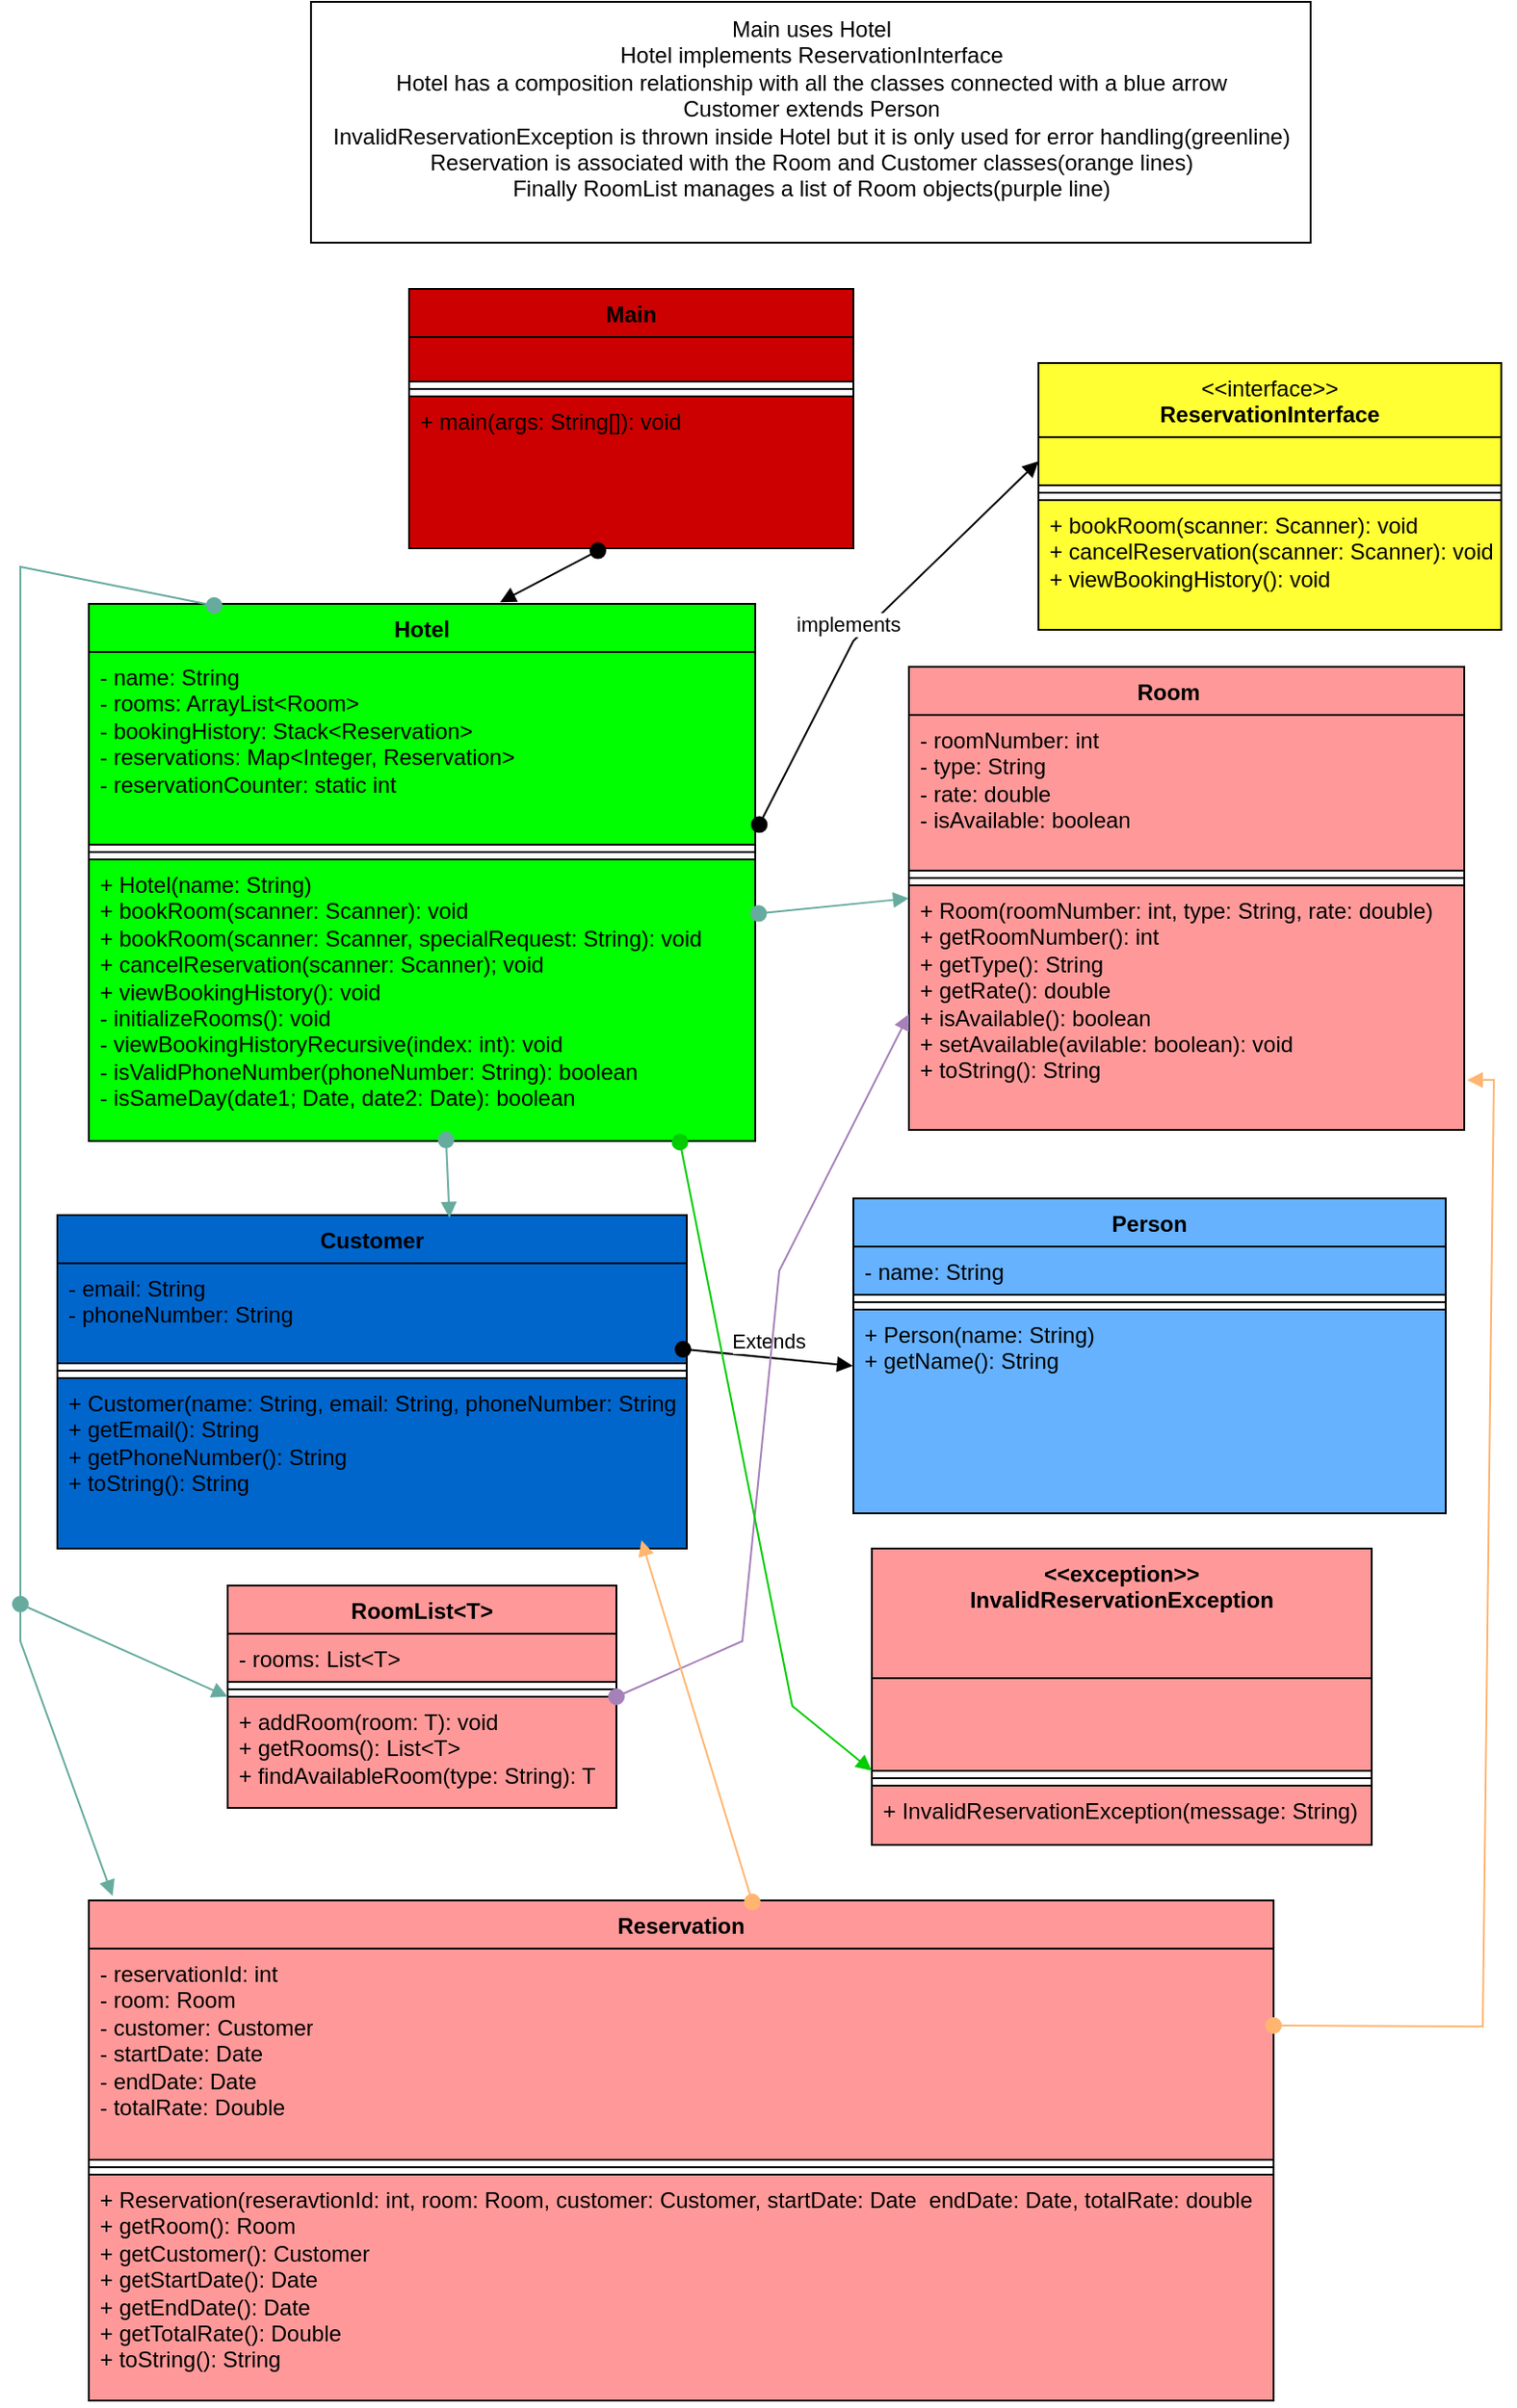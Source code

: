 <mxfile version="24.6.4" type="github">
  <diagram id="C5RBs43oDa-KdzZeNtuy" name="Page-1">
    <mxGraphModel dx="2240" dy="2021" grid="1" gridSize="10" guides="1" tooltips="1" connect="1" arrows="1" fold="1" page="1" pageScale="1" pageWidth="827" pageHeight="1169" math="0" shadow="0">
      <root>
        <mxCell id="WIyWlLk6GJQsqaUBKTNV-0" />
        <mxCell id="WIyWlLk6GJQsqaUBKTNV-1" parent="WIyWlLk6GJQsqaUBKTNV-0" />
        <mxCell id="qJrFEpBAi07v0wmJlHiW-1" value="" style="endArrow=none;html=1;rounded=0;fillColor=#FF9999;" parent="WIyWlLk6GJQsqaUBKTNV-1" edge="1">
          <mxGeometry width="50" height="50" relative="1" as="geometry">
            <mxPoint x="30" y="170" as="sourcePoint" />
            <mxPoint x="30" y="170" as="targetPoint" />
          </mxGeometry>
        </mxCell>
        <mxCell id="qJrFEpBAi07v0wmJlHiW-3" value="Hotel" style="swimlane;fontStyle=1;align=center;verticalAlign=top;childLayout=stackLayout;horizontal=1;startSize=26;horizontalStack=0;resizeParent=1;resizeParentMax=0;resizeLast=0;collapsible=1;marginBottom=0;whiteSpace=wrap;html=1;fillColor=#00FF00;strokeColor=#000000;" parent="WIyWlLk6GJQsqaUBKTNV-1" vertex="1">
          <mxGeometry x="50" y="185" width="360" height="290" as="geometry" />
        </mxCell>
        <mxCell id="qJrFEpBAi07v0wmJlHiW-4" value="- name: String&lt;div&gt;- rooms: ArrayList&amp;lt;Room&amp;gt;&lt;/div&gt;&lt;div&gt;- bookingHistory: Stack&amp;lt;Reservation&amp;gt;&lt;/div&gt;&lt;div&gt;- reservations: Map&amp;lt;Integer, Reservation&amp;gt;&amp;nbsp;&lt;/div&gt;&lt;div&gt;- reservationCounter: static int&lt;/div&gt;" style="text;strokeColor=#000000;fillColor=#00FF00;align=left;verticalAlign=top;spacingLeft=4;spacingRight=4;overflow=hidden;rotatable=0;points=[[0,0.5],[1,0.5]];portConstraint=eastwest;whiteSpace=wrap;html=1;" parent="qJrFEpBAi07v0wmJlHiW-3" vertex="1">
          <mxGeometry y="26" width="360" height="104" as="geometry" />
        </mxCell>
        <mxCell id="qJrFEpBAi07v0wmJlHiW-5" value="" style="line;strokeWidth=1;fillColor=#00FF00;align=left;verticalAlign=middle;spacingTop=-1;spacingLeft=3;spacingRight=3;rotatable=0;labelPosition=right;points=[];portConstraint=eastwest;strokeColor=#000000;" parent="qJrFEpBAi07v0wmJlHiW-3" vertex="1">
          <mxGeometry y="130" width="360" height="8" as="geometry" />
        </mxCell>
        <mxCell id="qJrFEpBAi07v0wmJlHiW-6" value="+ Hotel(name: String)&lt;div&gt;+ bookRoom(scanner: Scanner): void&lt;/div&gt;&lt;div&gt;+ bookRoom(scanner: Scanner, specialRequest: String): void&lt;/div&gt;&lt;div&gt;+ cancelReservation(scanner: Scanner); void&lt;/div&gt;&lt;div&gt;+ viewBookingHistory(): void&lt;/div&gt;&lt;div&gt;- initializeRooms(): void&lt;br&gt;&lt;/div&gt;&lt;div&gt;- viewBookingHistoryRecursive(index: int): void&lt;/div&gt;&lt;div&gt;- isValidPhoneNumber(phoneNumber: String): boolean&lt;/div&gt;&lt;div&gt;- isSameDay(date1; Date, date2: Date): boolean&lt;/div&gt;&lt;div&gt;&lt;br&gt;&lt;/div&gt;" style="text;strokeColor=#000000;fillColor=#00FF00;align=left;verticalAlign=top;spacingLeft=4;spacingRight=4;overflow=hidden;rotatable=0;points=[[0,0.5],[1,0.5]];portConstraint=eastwest;whiteSpace=wrap;html=1;" parent="qJrFEpBAi07v0wmJlHiW-3" vertex="1">
          <mxGeometry y="138" width="360" height="152" as="geometry" />
        </mxCell>
        <mxCell id="qJrFEpBAi07v0wmJlHiW-15" value="Room&lt;span style=&quot;white-space: pre;&quot;&gt;&#x9;&lt;/span&gt;" style="swimlane;fontStyle=1;align=center;verticalAlign=top;childLayout=stackLayout;horizontal=1;startSize=26;horizontalStack=0;resizeParent=1;resizeParentMax=0;resizeLast=0;collapsible=1;marginBottom=0;whiteSpace=wrap;html=1;fillColor=#FF9999;strokeColor=#000000;" parent="WIyWlLk6GJQsqaUBKTNV-1" vertex="1">
          <mxGeometry x="493" y="219" width="300" height="250" as="geometry" />
        </mxCell>
        <mxCell id="qJrFEpBAi07v0wmJlHiW-16" value="- roomNumber: int&lt;div&gt;- type: String&lt;/div&gt;&lt;div&gt;- rate: double&lt;/div&gt;&lt;div&gt;- isAvailable: boolean&lt;/div&gt;" style="text;strokeColor=#000000;fillColor=#FF9999;align=left;verticalAlign=top;spacingLeft=4;spacingRight=4;overflow=hidden;rotatable=0;points=[[0,0.5],[1,0.5]];portConstraint=eastwest;whiteSpace=wrap;html=1;" parent="qJrFEpBAi07v0wmJlHiW-15" vertex="1">
          <mxGeometry y="26" width="300" height="84" as="geometry" />
        </mxCell>
        <mxCell id="qJrFEpBAi07v0wmJlHiW-17" value="" style="line;strokeWidth=1;fillColor=#FF9999;align=left;verticalAlign=middle;spacingTop=-1;spacingLeft=3;spacingRight=3;rotatable=0;labelPosition=right;points=[];portConstraint=eastwest;strokeColor=#000000;" parent="qJrFEpBAi07v0wmJlHiW-15" vertex="1">
          <mxGeometry y="110" width="300" height="8" as="geometry" />
        </mxCell>
        <mxCell id="qJrFEpBAi07v0wmJlHiW-18" value="+ Room(roomNumber: int, type: String, rate: double)&lt;div&gt;+ getRoomNumber(): int&lt;/div&gt;&lt;div&gt;+ getType(): String&lt;/div&gt;&lt;div&gt;+ getRate(): double&lt;/div&gt;&lt;div&gt;+ isAvailable(): boolean&lt;/div&gt;&lt;div&gt;+ setAvailable(avilable: boolean): void&lt;/div&gt;&lt;div&gt;+ toString(): String&lt;/div&gt;" style="text;strokeColor=#000000;fillColor=#FF9999;align=left;verticalAlign=top;spacingLeft=4;spacingRight=4;overflow=hidden;rotatable=0;points=[[0,0.5],[1,0.5]];portConstraint=eastwest;whiteSpace=wrap;html=1;" parent="qJrFEpBAi07v0wmJlHiW-15" vertex="1">
          <mxGeometry y="118" width="300" height="132" as="geometry" />
        </mxCell>
        <mxCell id="qJrFEpBAi07v0wmJlHiW-19" value="Reservation" style="swimlane;fontStyle=1;align=center;verticalAlign=top;childLayout=stackLayout;horizontal=1;startSize=26;horizontalStack=0;resizeParent=1;resizeParentMax=0;resizeLast=0;collapsible=1;marginBottom=0;whiteSpace=wrap;html=1;fillColor=#FF9999;strokeColor=#000000;" parent="WIyWlLk6GJQsqaUBKTNV-1" vertex="1">
          <mxGeometry x="50" y="885" width="640" height="270" as="geometry" />
        </mxCell>
        <mxCell id="qJrFEpBAi07v0wmJlHiW-20" value="- reservationId: int&lt;div&gt;- room: Room&lt;/div&gt;&lt;div&gt;- customer: Customer&lt;/div&gt;&lt;div&gt;- startDate: Date&lt;/div&gt;&lt;div&gt;- endDate: Date&lt;/div&gt;&lt;div&gt;- totalRate: Double&amp;nbsp;&lt;/div&gt;&lt;div&gt;&lt;br&gt;&lt;/div&gt;" style="text;strokeColor=#000000;fillColor=#FF9999;align=left;verticalAlign=top;spacingLeft=4;spacingRight=4;overflow=hidden;rotatable=0;points=[[0,0.5],[1,0.5]];portConstraint=eastwest;whiteSpace=wrap;html=1;" parent="qJrFEpBAi07v0wmJlHiW-19" vertex="1">
          <mxGeometry y="26" width="640" height="114" as="geometry" />
        </mxCell>
        <mxCell id="qJrFEpBAi07v0wmJlHiW-21" value="" style="line;strokeWidth=1;fillColor=#FF9999;align=left;verticalAlign=middle;spacingTop=-1;spacingLeft=3;spacingRight=3;rotatable=0;labelPosition=right;points=[];portConstraint=eastwest;strokeColor=#000000;" parent="qJrFEpBAi07v0wmJlHiW-19" vertex="1">
          <mxGeometry y="140" width="640" height="8" as="geometry" />
        </mxCell>
        <mxCell id="qJrFEpBAi07v0wmJlHiW-22" value="+ Reservation(reseravtionId: int, room: Room, customer: Customer, startDate: Date&amp;nbsp; endDate: Date, totalRate: double&lt;div&gt;+ getRoom(): Room&lt;/div&gt;&lt;div&gt;+ getCustomer(): Customer&lt;/div&gt;&lt;div&gt;+ getStartDate(): Date&lt;/div&gt;&lt;div&gt;+ getEndDate(): Date&lt;/div&gt;&lt;div&gt;+ getTotalRate(): Double&lt;/div&gt;&lt;div&gt;+ toString(): String&lt;/div&gt;" style="text;strokeColor=#000000;fillColor=#FF9999;align=left;verticalAlign=top;spacingLeft=4;spacingRight=4;overflow=hidden;rotatable=0;points=[[0,0.5],[1,0.5]];portConstraint=eastwest;whiteSpace=wrap;html=1;" parent="qJrFEpBAi07v0wmJlHiW-19" vertex="1">
          <mxGeometry y="148" width="640" height="122" as="geometry" />
        </mxCell>
        <mxCell id="qJrFEpBAi07v0wmJlHiW-23" value="Customer" style="swimlane;fontStyle=1;align=center;verticalAlign=top;childLayout=stackLayout;horizontal=1;startSize=26;horizontalStack=0;resizeParent=1;resizeParentMax=0;resizeLast=0;collapsible=1;marginBottom=0;whiteSpace=wrap;html=1;fillColor=#0066CC;strokeColor=#000000;" parent="WIyWlLk6GJQsqaUBKTNV-1" vertex="1">
          <mxGeometry x="33" y="515" width="340" height="180" as="geometry" />
        </mxCell>
        <mxCell id="qJrFEpBAi07v0wmJlHiW-24" value="- email: String&lt;div&gt;- phoneNumber: String&lt;/div&gt;" style="text;strokeColor=#000000;fillColor=#0066CC;align=left;verticalAlign=top;spacingLeft=4;spacingRight=4;overflow=hidden;rotatable=0;points=[[0,0.5],[1,0.5]];portConstraint=eastwest;whiteSpace=wrap;html=1;" parent="qJrFEpBAi07v0wmJlHiW-23" vertex="1">
          <mxGeometry y="26" width="340" height="54" as="geometry" />
        </mxCell>
        <mxCell id="qJrFEpBAi07v0wmJlHiW-25" value="" style="line;strokeWidth=1;fillColor=#0066CC;align=left;verticalAlign=middle;spacingTop=-1;spacingLeft=3;spacingRight=3;rotatable=0;labelPosition=right;points=[];portConstraint=eastwest;strokeColor=#000000;" parent="qJrFEpBAi07v0wmJlHiW-23" vertex="1">
          <mxGeometry y="80" width="340" height="8" as="geometry" />
        </mxCell>
        <mxCell id="qJrFEpBAi07v0wmJlHiW-26" value="+ Customer(name: String, email: String, phoneNumber: String&lt;div&gt;+ getEmail(): String&lt;/div&gt;&lt;div&gt;+ getPhoneNumber(): String&amp;nbsp;&lt;/div&gt;&lt;div&gt;+ toString(): String&lt;br&gt;&lt;/div&gt;" style="text;strokeColor=#000000;fillColor=#0066CC;align=left;verticalAlign=top;spacingLeft=4;spacingRight=4;overflow=hidden;rotatable=0;points=[[0,0.5],[1,0.5]];portConstraint=eastwest;whiteSpace=wrap;html=1;" parent="qJrFEpBAi07v0wmJlHiW-23" vertex="1">
          <mxGeometry y="88" width="340" height="92" as="geometry" />
        </mxCell>
        <mxCell id="qJrFEpBAi07v0wmJlHiW-31" value="&lt;div&gt;&lt;span style=&quot;font-weight: 400; text-align: left;&quot;&gt;&amp;lt;&amp;lt;interface&amp;gt;&amp;gt;&lt;/span&gt;&lt;br&gt;&lt;/div&gt;ReservationInterface" style="swimlane;fontStyle=1;align=center;verticalAlign=top;childLayout=stackLayout;horizontal=1;startSize=40;horizontalStack=0;resizeParent=1;resizeParentMax=0;resizeLast=0;collapsible=1;marginBottom=0;whiteSpace=wrap;html=1;fillColor=#FFFF33;strokeColor=#000000;" parent="WIyWlLk6GJQsqaUBKTNV-1" vertex="1">
          <mxGeometry x="563" y="55" width="250" height="144" as="geometry" />
        </mxCell>
        <mxCell id="qJrFEpBAi07v0wmJlHiW-32" value="" style="text;strokeColor=#000000;fillColor=#FFFF33;align=left;verticalAlign=top;spacingLeft=4;spacingRight=4;overflow=hidden;rotatable=0;points=[[0,0.5],[1,0.5]];portConstraint=eastwest;whiteSpace=wrap;html=1;" parent="qJrFEpBAi07v0wmJlHiW-31" vertex="1">
          <mxGeometry y="40" width="250" height="26" as="geometry" />
        </mxCell>
        <mxCell id="qJrFEpBAi07v0wmJlHiW-33" value="" style="line;strokeWidth=1;fillColor=#FFFF33;align=left;verticalAlign=middle;spacingTop=-1;spacingLeft=3;spacingRight=3;rotatable=0;labelPosition=right;points=[];portConstraint=eastwest;strokeColor=#000000;" parent="qJrFEpBAi07v0wmJlHiW-31" vertex="1">
          <mxGeometry y="66" width="250" height="8" as="geometry" />
        </mxCell>
        <mxCell id="qJrFEpBAi07v0wmJlHiW-34" value="+ bookRoom(scanner: Scanner): void&lt;div&gt;+ cancelReservation(scanner: Scanner): void&lt;/div&gt;&lt;div&gt;+ viewBookingHistory(): void&lt;/div&gt;" style="text;strokeColor=#000000;fillColor=#FFFF33;align=left;verticalAlign=top;spacingLeft=4;spacingRight=4;overflow=hidden;rotatable=0;points=[[0,0.5],[1,0.5]];portConstraint=eastwest;whiteSpace=wrap;html=1;" parent="qJrFEpBAi07v0wmJlHiW-31" vertex="1">
          <mxGeometry y="74" width="250" height="70" as="geometry" />
        </mxCell>
        <mxCell id="qJrFEpBAi07v0wmJlHiW-35" value="&lt;div&gt;&amp;lt;&amp;lt;exception&amp;gt;&amp;gt;&lt;/div&gt;InvalidReservationException" style="swimlane;fontStyle=1;align=center;verticalAlign=top;childLayout=stackLayout;horizontal=1;startSize=70;horizontalStack=0;resizeParent=1;resizeParentMax=0;resizeLast=0;collapsible=1;marginBottom=0;whiteSpace=wrap;html=1;fillColor=#FF9999;strokeColor=#000000;" parent="WIyWlLk6GJQsqaUBKTNV-1" vertex="1">
          <mxGeometry x="473" y="695" width="270" height="160" as="geometry">
            <mxRectangle x="-295" y="290" width="190" height="40" as="alternateBounds" />
          </mxGeometry>
        </mxCell>
        <mxCell id="qJrFEpBAi07v0wmJlHiW-36" value="" style="text;strokeColor=#000000;fillColor=#FF9999;align=left;verticalAlign=top;spacingLeft=4;spacingRight=4;overflow=hidden;rotatable=0;points=[[0,0.5],[1,0.5]];portConstraint=eastwest;whiteSpace=wrap;html=1;" parent="qJrFEpBAi07v0wmJlHiW-35" vertex="1">
          <mxGeometry y="70" width="270" height="50" as="geometry" />
        </mxCell>
        <mxCell id="qJrFEpBAi07v0wmJlHiW-37" value="" style="line;strokeWidth=1;fillColor=#FF9999;align=left;verticalAlign=middle;spacingTop=-1;spacingLeft=3;spacingRight=3;rotatable=0;labelPosition=right;points=[];portConstraint=eastwest;strokeColor=#000000;" parent="qJrFEpBAi07v0wmJlHiW-35" vertex="1">
          <mxGeometry y="120" width="270" height="8" as="geometry" />
        </mxCell>
        <mxCell id="qJrFEpBAi07v0wmJlHiW-38" value="+ InvalidReservationException(message: String)" style="text;strokeColor=#000000;fillColor=#FF9999;align=left;verticalAlign=top;spacingLeft=4;spacingRight=4;overflow=hidden;rotatable=0;points=[[0,0.5],[1,0.5]];portConstraint=eastwest;whiteSpace=wrap;html=1;" parent="qJrFEpBAi07v0wmJlHiW-35" vertex="1">
          <mxGeometry y="128" width="270" height="32" as="geometry" />
        </mxCell>
        <mxCell id="qJrFEpBAi07v0wmJlHiW-44" value="Extends" style="html=1;verticalAlign=bottom;startArrow=oval;startFill=1;endArrow=block;startSize=8;curved=0;rounded=0;entryX=-0.001;entryY=0.276;entryDx=0;entryDy=0;entryPerimeter=0;exitX=0.994;exitY=0.859;exitDx=0;exitDy=0;exitPerimeter=0;strokeColor=#000000;" parent="WIyWlLk6GJQsqaUBKTNV-1" source="qJrFEpBAi07v0wmJlHiW-24" target="qJrFEpBAi07v0wmJlHiW-30" edge="1">
          <mxGeometry width="60" relative="1" as="geometry">
            <mxPoint x="393" y="1995" as="sourcePoint" />
            <mxPoint x="1303" y="1659" as="targetPoint" />
          </mxGeometry>
        </mxCell>
        <mxCell id="qJrFEpBAi07v0wmJlHiW-45" value="" style="html=1;verticalAlign=bottom;startArrow=oval;startFill=1;endArrow=block;startSize=8;curved=0;rounded=0;entryX=0;entryY=0.5;entryDx=0;entryDy=0;strokeColor=#000000;exitX=1.006;exitY=0.896;exitDx=0;exitDy=0;exitPerimeter=0;" parent="WIyWlLk6GJQsqaUBKTNV-1" source="qJrFEpBAi07v0wmJlHiW-4" target="qJrFEpBAi07v0wmJlHiW-32" edge="1">
          <mxGeometry width="60" relative="1" as="geometry">
            <mxPoint x="423" y="585" as="sourcePoint" />
            <mxPoint x="343" y="1385" as="targetPoint" />
            <Array as="points">
              <mxPoint x="463" y="205" />
            </Array>
          </mxGeometry>
        </mxCell>
        <mxCell id="qJrFEpBAi07v0wmJlHiW-46" value="implements" style="edgeLabel;html=1;align=center;verticalAlign=middle;resizable=0;points=[];strokeColor=#000000;" parent="qJrFEpBAi07v0wmJlHiW-45" vertex="1" connectable="0">
          <mxGeometry x="-0.121" y="4" relative="1" as="geometry">
            <mxPoint x="1" y="-9" as="offset" />
          </mxGeometry>
        </mxCell>
        <mxCell id="qJrFEpBAi07v0wmJlHiW-27" value="Person" style="swimlane;fontStyle=1;align=center;verticalAlign=top;childLayout=stackLayout;horizontal=1;startSize=26;horizontalStack=0;resizeParent=1;resizeParentMax=0;resizeLast=0;collapsible=1;marginBottom=0;whiteSpace=wrap;html=1;fillColor=#66B2FF;strokeColor=#000000;" parent="WIyWlLk6GJQsqaUBKTNV-1" vertex="1">
          <mxGeometry x="463" y="506" width="320" height="170" as="geometry" />
        </mxCell>
        <mxCell id="qJrFEpBAi07v0wmJlHiW-28" value="- name: String" style="text;strokeColor=#000000;fillColor=#66B2FF;align=left;verticalAlign=top;spacingLeft=4;spacingRight=4;overflow=hidden;rotatable=0;points=[[0,0.5],[1,0.5]];portConstraint=eastwest;whiteSpace=wrap;html=1;" parent="qJrFEpBAi07v0wmJlHiW-27" vertex="1">
          <mxGeometry y="26" width="320" height="26" as="geometry" />
        </mxCell>
        <mxCell id="qJrFEpBAi07v0wmJlHiW-29" value="" style="line;strokeWidth=1;fillColor=#66B2FF;align=left;verticalAlign=middle;spacingTop=-1;spacingLeft=3;spacingRight=3;rotatable=0;labelPosition=right;points=[];portConstraint=eastwest;strokeColor=#000000;" parent="qJrFEpBAi07v0wmJlHiW-27" vertex="1">
          <mxGeometry y="52" width="320" height="8" as="geometry" />
        </mxCell>
        <mxCell id="qJrFEpBAi07v0wmJlHiW-30" value="+ Person(name: String)&lt;div&gt;+ getName(): String&lt;/div&gt;" style="text;strokeColor=#000000;fillColor=#66B2FF;align=left;verticalAlign=top;spacingLeft=4;spacingRight=4;overflow=hidden;rotatable=0;points=[[0,0.5],[1,0.5]];portConstraint=eastwest;whiteSpace=wrap;html=1;" parent="qJrFEpBAi07v0wmJlHiW-27" vertex="1">
          <mxGeometry y="60" width="320" height="110" as="geometry" />
        </mxCell>
        <mxCell id="SU3t28wgPJ9NKQDOwQ-d-5" value="RoomList&amp;lt;T&amp;gt;" style="swimlane;fontStyle=1;align=center;verticalAlign=top;childLayout=stackLayout;horizontal=1;startSize=26;horizontalStack=0;resizeParent=1;resizeParentMax=0;resizeLast=0;collapsible=1;marginBottom=0;whiteSpace=wrap;html=1;fillColor=#FF9999;strokeColor=#000000;" parent="WIyWlLk6GJQsqaUBKTNV-1" vertex="1">
          <mxGeometry x="125" y="715" width="210" height="120" as="geometry" />
        </mxCell>
        <mxCell id="SU3t28wgPJ9NKQDOwQ-d-6" value="- rooms: List&amp;lt;T&amp;gt;" style="text;strokeColor=#000000;fillColor=#FF9999;align=left;verticalAlign=top;spacingLeft=4;spacingRight=4;overflow=hidden;rotatable=0;points=[[0,0.5],[1,0.5]];portConstraint=eastwest;whiteSpace=wrap;html=1;" parent="SU3t28wgPJ9NKQDOwQ-d-5" vertex="1">
          <mxGeometry y="26" width="210" height="26" as="geometry" />
        </mxCell>
        <mxCell id="SU3t28wgPJ9NKQDOwQ-d-7" value="" style="line;strokeWidth=1;fillColor=#FF9999;align=left;verticalAlign=middle;spacingTop=-1;spacingLeft=3;spacingRight=3;rotatable=0;labelPosition=right;points=[];portConstraint=eastwest;strokeColor=#000000;" parent="SU3t28wgPJ9NKQDOwQ-d-5" vertex="1">
          <mxGeometry y="52" width="210" height="8" as="geometry" />
        </mxCell>
        <mxCell id="SU3t28wgPJ9NKQDOwQ-d-8" value="+ addRoom(room: T): void&lt;div&gt;+ getRooms(): List&amp;lt;T&amp;gt;&lt;/div&gt;&lt;div&gt;+ findAvailableRoom(type: String): T&lt;/div&gt;" style="text;strokeColor=#000000;fillColor=#FF9999;align=left;verticalAlign=top;spacingLeft=4;spacingRight=4;overflow=hidden;rotatable=0;points=[[0,0.5],[1,0.5]];portConstraint=eastwest;whiteSpace=wrap;html=1;" parent="SU3t28wgPJ9NKQDOwQ-d-5" vertex="1">
          <mxGeometry y="60" width="210" height="60" as="geometry" />
        </mxCell>
        <mxCell id="SU3t28wgPJ9NKQDOwQ-d-10" value="Main" style="swimlane;fontStyle=1;align=center;verticalAlign=top;childLayout=stackLayout;horizontal=1;startSize=26;horizontalStack=0;resizeParent=1;resizeParentMax=0;resizeLast=0;collapsible=1;marginBottom=0;whiteSpace=wrap;html=1;fillColor=#CC0000;strokeColor=#000000;" parent="WIyWlLk6GJQsqaUBKTNV-1" vertex="1">
          <mxGeometry x="223" y="15" width="240" height="140" as="geometry" />
        </mxCell>
        <mxCell id="SU3t28wgPJ9NKQDOwQ-d-11" value="&amp;nbsp;&amp;nbsp;" style="text;strokeColor=#000000;fillColor=#CC0000;align=left;verticalAlign=top;spacingLeft=4;spacingRight=4;overflow=hidden;rotatable=0;points=[[0,0.5],[1,0.5]];portConstraint=eastwest;whiteSpace=wrap;html=1;" parent="SU3t28wgPJ9NKQDOwQ-d-10" vertex="1">
          <mxGeometry y="26" width="240" height="24" as="geometry" />
        </mxCell>
        <mxCell id="SU3t28wgPJ9NKQDOwQ-d-12" value="" style="line;strokeWidth=1;fillColor=#CC0000;align=left;verticalAlign=middle;spacingTop=-1;spacingLeft=3;spacingRight=3;rotatable=0;labelPosition=right;points=[];portConstraint=eastwest;strokeColor=#000000;" parent="SU3t28wgPJ9NKQDOwQ-d-10" vertex="1">
          <mxGeometry y="50" width="240" height="8" as="geometry" />
        </mxCell>
        <mxCell id="SU3t28wgPJ9NKQDOwQ-d-13" value="+ main(args: String[]): void" style="text;strokeColor=#000000;fillColor=#CC0000;align=left;verticalAlign=top;spacingLeft=4;spacingRight=4;overflow=hidden;rotatable=0;points=[[0,0.5],[1,0.5]];portConstraint=eastwest;whiteSpace=wrap;html=1;" parent="SU3t28wgPJ9NKQDOwQ-d-10" vertex="1">
          <mxGeometry y="58" width="240" height="82" as="geometry" />
        </mxCell>
        <mxCell id="SU3t28wgPJ9NKQDOwQ-d-15" value="" style="html=1;verticalAlign=bottom;startArrow=oval;startFill=1;endArrow=block;startSize=8;curved=0;rounded=0;strokeColor=#000000;exitX=0.425;exitY=1.016;exitDx=0;exitDy=0;exitPerimeter=0;entryX=0.617;entryY=-0.003;entryDx=0;entryDy=0;entryPerimeter=0;" parent="WIyWlLk6GJQsqaUBKTNV-1" source="SU3t28wgPJ9NKQDOwQ-d-13" target="qJrFEpBAi07v0wmJlHiW-3" edge="1">
          <mxGeometry width="60" relative="1" as="geometry">
            <mxPoint x="233" y="371" as="sourcePoint" />
            <mxPoint x="243" y="235" as="targetPoint" />
          </mxGeometry>
        </mxCell>
        <mxCell id="SU3t28wgPJ9NKQDOwQ-d-16" value="" style="edgeLabel;html=1;align=center;verticalAlign=middle;resizable=0;points=[];strokeColor=#000000;" parent="SU3t28wgPJ9NKQDOwQ-d-15" vertex="1" connectable="0">
          <mxGeometry x="-0.121" y="4" relative="1" as="geometry">
            <mxPoint x="1" y="-9" as="offset" />
          </mxGeometry>
        </mxCell>
        <mxCell id="SU3t28wgPJ9NKQDOwQ-d-17" value="" style="html=1;verticalAlign=bottom;startArrow=oval;startFill=1;endArrow=block;startSize=8;curved=0;rounded=0;strokeColor=#67AB9F;exitX=0.536;exitY=0.996;exitDx=0;exitDy=0;exitPerimeter=0;entryX=0.623;entryY=0.008;entryDx=0;entryDy=0;entryPerimeter=0;" parent="WIyWlLk6GJQsqaUBKTNV-1" source="qJrFEpBAi07v0wmJlHiW-6" target="qJrFEpBAi07v0wmJlHiW-23" edge="1">
          <mxGeometry width="60" relative="1" as="geometry">
            <mxPoint x="483" y="493" as="sourcePoint" />
            <mxPoint x="243" y="495" as="targetPoint" />
          </mxGeometry>
        </mxCell>
        <mxCell id="SU3t28wgPJ9NKQDOwQ-d-18" value="" style="edgeLabel;html=1;align=center;verticalAlign=middle;resizable=0;points=[];strokeColor=#000000;" parent="SU3t28wgPJ9NKQDOwQ-d-17" vertex="1" connectable="0">
          <mxGeometry x="-0.121" y="4" relative="1" as="geometry">
            <mxPoint x="1" y="-9" as="offset" />
          </mxGeometry>
        </mxCell>
        <mxCell id="SU3t28wgPJ9NKQDOwQ-d-19" value="" style="html=1;verticalAlign=bottom;startArrow=oval;startFill=1;endArrow=block;startSize=8;curved=0;rounded=0;strokeColor=#67AB9F;entryX=0;entryY=0.5;entryDx=0;entryDy=0;exitX=1.005;exitY=0.192;exitDx=0;exitDy=0;exitPerimeter=0;" parent="WIyWlLk6GJQsqaUBKTNV-1" source="qJrFEpBAi07v0wmJlHiW-6" target="qJrFEpBAi07v0wmJlHiW-15" edge="1">
          <mxGeometry width="60" relative="1" as="geometry">
            <mxPoint x="423" y="365" as="sourcePoint" />
            <mxPoint x="265" y="218" as="targetPoint" />
          </mxGeometry>
        </mxCell>
        <mxCell id="SU3t28wgPJ9NKQDOwQ-d-20" value="" style="edgeLabel;html=1;align=center;verticalAlign=middle;resizable=0;points=[];strokeColor=#000000;" parent="SU3t28wgPJ9NKQDOwQ-d-19" vertex="1" connectable="0">
          <mxGeometry x="-0.121" y="4" relative="1" as="geometry">
            <mxPoint x="1" y="-9" as="offset" />
          </mxGeometry>
        </mxCell>
        <mxCell id="SU3t28wgPJ9NKQDOwQ-d-21" value="" style="html=1;verticalAlign=bottom;startArrow=oval;startFill=1;endArrow=block;startSize=8;curved=0;rounded=0;strokeColor=#67AB9F;exitX=0.188;exitY=0.003;exitDx=0;exitDy=0;exitPerimeter=0;entryX=0.02;entryY=-0.009;entryDx=0;entryDy=0;entryPerimeter=0;" parent="WIyWlLk6GJQsqaUBKTNV-1" source="qJrFEpBAi07v0wmJlHiW-3" target="qJrFEpBAi07v0wmJlHiW-19" edge="1">
          <mxGeometry width="60" relative="1" as="geometry">
            <mxPoint x="355" y="186" as="sourcePoint" />
            <mxPoint x="23" y="705" as="targetPoint" />
            <Array as="points">
              <mxPoint x="13" y="165" />
              <mxPoint x="13" y="575" />
              <mxPoint x="13" y="745" />
            </Array>
          </mxGeometry>
        </mxCell>
        <mxCell id="SU3t28wgPJ9NKQDOwQ-d-22" value="" style="edgeLabel;html=1;align=center;verticalAlign=middle;resizable=0;points=[];strokeColor=#000000;" parent="SU3t28wgPJ9NKQDOwQ-d-21" vertex="1" connectable="0">
          <mxGeometry x="-0.121" y="4" relative="1" as="geometry">
            <mxPoint x="1" y="-9" as="offset" />
          </mxGeometry>
        </mxCell>
        <mxCell id="SU3t28wgPJ9NKQDOwQ-d-24" value="" style="html=1;verticalAlign=bottom;startArrow=oval;startFill=1;endArrow=block;startSize=8;curved=0;rounded=0;strokeColor=#67AB9F;entryX=0;entryY=0.5;entryDx=0;entryDy=0;" parent="WIyWlLk6GJQsqaUBKTNV-1" target="SU3t28wgPJ9NKQDOwQ-d-5" edge="1">
          <mxGeometry width="60" relative="1" as="geometry">
            <mxPoint x="13" y="725" as="sourcePoint" />
            <mxPoint x="383" y="715" as="targetPoint" />
          </mxGeometry>
        </mxCell>
        <mxCell id="SU3t28wgPJ9NKQDOwQ-d-25" value="" style="edgeLabel;html=1;align=center;verticalAlign=middle;resizable=0;points=[];strokeColor=#000000;" parent="SU3t28wgPJ9NKQDOwQ-d-24" vertex="1" connectable="0">
          <mxGeometry x="-0.121" y="4" relative="1" as="geometry">
            <mxPoint x="1" y="-9" as="offset" />
          </mxGeometry>
        </mxCell>
        <mxCell id="SU3t28wgPJ9NKQDOwQ-d-27" value="" style="html=1;verticalAlign=bottom;startArrow=oval;startFill=1;endArrow=block;startSize=8;curved=0;rounded=0;strokeColor=#A680B8;exitX=1;exitY=0.5;exitDx=0;exitDy=0;entryX=0;entryY=0.75;entryDx=0;entryDy=0;" parent="WIyWlLk6GJQsqaUBKTNV-1" source="SU3t28wgPJ9NKQDOwQ-d-5" target="qJrFEpBAi07v0wmJlHiW-15" edge="1">
          <mxGeometry width="60" relative="1" as="geometry">
            <mxPoint x="375" y="206" as="sourcePoint" />
            <mxPoint x="393" y="745" as="targetPoint" />
            <Array as="points">
              <mxPoint x="403" y="745" />
              <mxPoint x="423" y="545" />
            </Array>
          </mxGeometry>
        </mxCell>
        <mxCell id="SU3t28wgPJ9NKQDOwQ-d-28" value="" style="edgeLabel;html=1;align=center;verticalAlign=middle;resizable=0;points=[];strokeColor=#000000;" parent="SU3t28wgPJ9NKQDOwQ-d-27" vertex="1" connectable="0">
          <mxGeometry x="-0.121" y="4" relative="1" as="geometry">
            <mxPoint x="1" y="-9" as="offset" />
          </mxGeometry>
        </mxCell>
        <mxCell id="SU3t28wgPJ9NKQDOwQ-d-30" value="" style="html=1;verticalAlign=bottom;startArrow=oval;startFill=1;endArrow=block;startSize=8;curved=0;rounded=0;strokeColor=#FFB570;exitX=1;exitY=0.25;exitDx=0;exitDy=0;entryX=1.005;entryY=0.796;entryDx=0;entryDy=0;entryPerimeter=0;" parent="WIyWlLk6GJQsqaUBKTNV-1" source="qJrFEpBAi07v0wmJlHiW-19" target="qJrFEpBAi07v0wmJlHiW-18" edge="1">
          <mxGeometry width="60" relative="1" as="geometry">
            <mxPoint x="783" y="943" as="sourcePoint" />
            <mxPoint x="809" y="439" as="targetPoint" />
            <Array as="points">
              <mxPoint x="803" y="953" />
              <mxPoint x="809" y="442" />
            </Array>
          </mxGeometry>
        </mxCell>
        <mxCell id="SU3t28wgPJ9NKQDOwQ-d-31" value="" style="edgeLabel;html=1;align=center;verticalAlign=middle;resizable=0;points=[];strokeColor=#000000;" parent="SU3t28wgPJ9NKQDOwQ-d-30" vertex="1" connectable="0">
          <mxGeometry x="-0.121" y="4" relative="1" as="geometry">
            <mxPoint x="1" y="-9" as="offset" />
          </mxGeometry>
        </mxCell>
        <mxCell id="SU3t28wgPJ9NKQDOwQ-d-32" value="" style="html=1;verticalAlign=bottom;startArrow=oval;startFill=1;endArrow=block;startSize=8;curved=0;rounded=0;strokeColor=#FFB570;exitX=0.56;exitY=0.003;exitDx=0;exitDy=0;exitPerimeter=0;entryX=0.928;entryY=0.951;entryDx=0;entryDy=0;entryPerimeter=0;" parent="WIyWlLk6GJQsqaUBKTNV-1" source="qJrFEpBAi07v0wmJlHiW-19" target="qJrFEpBAi07v0wmJlHiW-26" edge="1">
          <mxGeometry width="60" relative="1" as="geometry">
            <mxPoint x="355" y="795" as="sourcePoint" />
            <mxPoint x="423" y="745" as="targetPoint" />
          </mxGeometry>
        </mxCell>
        <mxCell id="SU3t28wgPJ9NKQDOwQ-d-33" value="" style="edgeLabel;html=1;align=center;verticalAlign=middle;resizable=0;points=[];strokeColor=#000000;" parent="SU3t28wgPJ9NKQDOwQ-d-32" vertex="1" connectable="0">
          <mxGeometry x="-0.121" y="4" relative="1" as="geometry">
            <mxPoint x="1" y="-9" as="offset" />
          </mxGeometry>
        </mxCell>
        <mxCell id="SU3t28wgPJ9NKQDOwQ-d-57" value="Main uses Hotel&lt;div&gt;Hotel implements ReservationInterface&lt;/div&gt;&lt;div&gt;Hotel has a composition relationship with all the classes connected with a blue arrow&lt;/div&gt;&lt;div&gt;Customer extends Person&lt;/div&gt;&lt;div&gt;InvalidReservationException is thrown inside Hotel but it is only used for error handling(greenline)&lt;br&gt;&lt;/div&gt;&lt;div&gt;Reservation is associated with the Room and Customer classes(orange lines)&lt;/div&gt;&lt;div&gt;Finally RoomList manages a list of Room objects(purple line)&lt;/div&gt;&lt;div&gt;&lt;br&gt;&lt;/div&gt;" style="text;html=1;align=center;verticalAlign=middle;resizable=0;points=[];autosize=1;strokeColor=#000000;fillColor=none;" parent="WIyWlLk6GJQsqaUBKTNV-1" vertex="1">
          <mxGeometry x="170" y="-140" width="540" height="130" as="geometry" />
        </mxCell>
        <mxCell id="ZXeid-fT86KXtcPc3un8-2" value="" style="html=1;verticalAlign=bottom;startArrow=oval;startFill=1;endArrow=block;startSize=8;curved=0;rounded=0;entryX=0;entryY=0.75;entryDx=0;entryDy=0;strokeColor=#00CC00;exitX=0.887;exitY=1.004;exitDx=0;exitDy=0;exitPerimeter=0;" edge="1" parent="WIyWlLk6GJQsqaUBKTNV-1" source="qJrFEpBAi07v0wmJlHiW-6" target="qJrFEpBAi07v0wmJlHiW-35">
          <mxGeometry width="60" relative="1" as="geometry">
            <mxPoint x="380" y="490" as="sourcePoint" />
            <mxPoint x="457.84" y="783.65" as="targetPoint" />
            <Array as="points">
              <mxPoint x="420" y="730" />
              <mxPoint x="430" y="780" />
            </Array>
          </mxGeometry>
        </mxCell>
      </root>
    </mxGraphModel>
  </diagram>
</mxfile>
